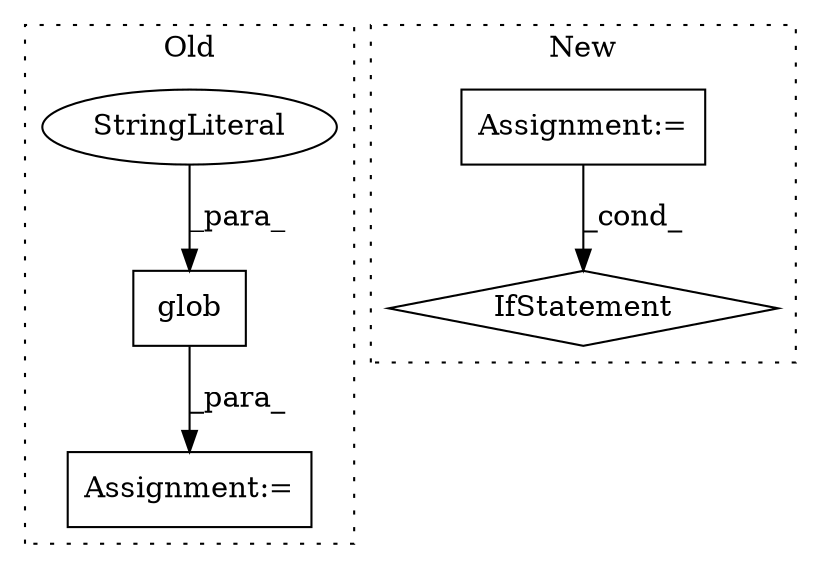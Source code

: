 digraph G {
subgraph cluster0 {
1 [label="glob" a="32" s="6145,6162" l="5,1" shape="box"];
3 [label="Assignment:=" a="7" s="6105" l="1" shape="box"];
5 [label="StringLiteral" a="45" s="6150" l="12" shape="ellipse"];
label = "Old";
style="dotted";
}
subgraph cluster1 {
2 [label="IfStatement" a="25" s="6345,6363" l="4,2" shape="diamond"];
4 [label="Assignment:=" a="7" s="6229" l="1" shape="box"];
label = "New";
style="dotted";
}
1 -> 3 [label="_para_"];
4 -> 2 [label="_cond_"];
5 -> 1 [label="_para_"];
}